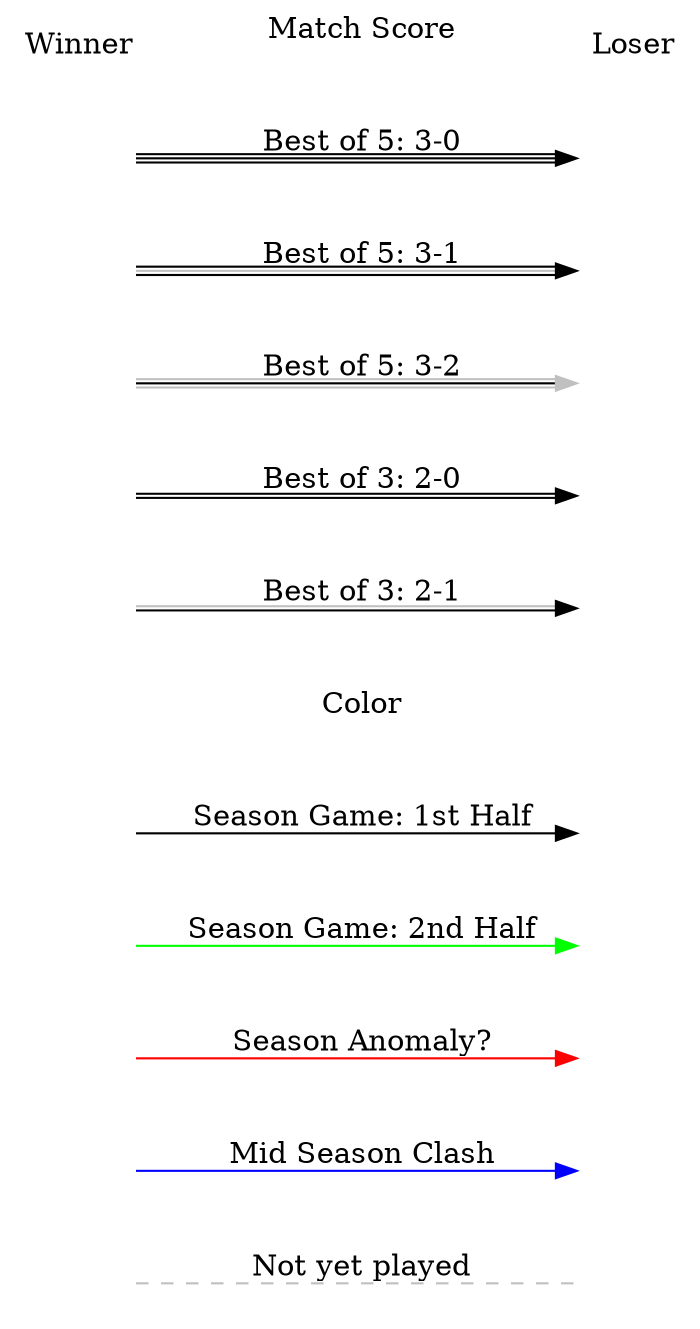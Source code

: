 digraph legend {
	node [ shape="none" label="" ] 
	rankdir="LR";

	w	->	x	[ color="gray" style="dashed" dir="none" label="Not yet played" ]
	u	->	v	[ color="blue"	label="Mid Season Clash" ]
	s	->	t	[ color="red"	label="Season Anomaly?" ]
	q	->	r	[ color="green" label="Season Game: 2nd Half" ]
	o	->	p	[ color="black" label="Season Game: 1st Half" ]

	m	->  n	[ color="white" label="Color"]

	k	->	l	[ color="black:gray" label="Best of 3: 2-1" ]
	i	->	j	[ color="black:black" label="Best of 3: 2-0" ]

	c	->	d	[ color="gray:black:gray" label="Best of 5: 3-2" ]
	e	->	f	[ color="black:gray:black" label="Best of 5: 3-1" ]
	g	->	h	[ color="black:black:black" label="Best of 5: 3-0" ]

	a [ label="Winner" ]
	b [ label="Loser" ]
	a	->  b	[ color="white" label="Match Score" ]
}
